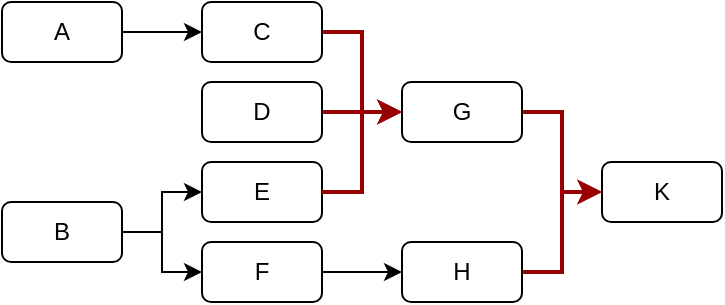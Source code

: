 <mxfile version="27.0.9">
  <diagram name="Page-1" id="uqbPvbsjopwQmjXX0QuE">
    <mxGraphModel dx="348" dy="249" grid="1" gridSize="10" guides="1" tooltips="1" connect="1" arrows="1" fold="1" page="1" pageScale="1" pageWidth="827" pageHeight="1169" math="0" shadow="0">
      <root>
        <mxCell id="0" />
        <mxCell id="1" parent="0" />
        <mxCell id="LRjVwmYhMo8ufT6HKB4R-11" style="edgeStyle=orthogonalEdgeStyle;rounded=0;orthogonalLoop=1;jettySize=auto;html=1;exitX=1;exitY=0.5;exitDx=0;exitDy=0;" parent="1" source="LRjVwmYhMo8ufT6HKB4R-2" target="LRjVwmYhMo8ufT6HKB4R-3" edge="1">
          <mxGeometry relative="1" as="geometry" />
        </mxCell>
        <mxCell id="LRjVwmYhMo8ufT6HKB4R-2" value="A" style="rounded=1;whiteSpace=wrap;html=1;" parent="1" vertex="1">
          <mxGeometry x="240" y="280" width="60" height="30" as="geometry" />
        </mxCell>
        <mxCell id="LRjVwmYhMo8ufT6HKB4R-12" style="edgeStyle=orthogonalEdgeStyle;rounded=0;orthogonalLoop=1;jettySize=auto;html=1;entryX=0;entryY=0.5;entryDx=0;entryDy=0;strokeColor=#990000;strokeWidth=2;" parent="1" source="LRjVwmYhMo8ufT6HKB4R-3" target="LRjVwmYhMo8ufT6HKB4R-6" edge="1">
          <mxGeometry relative="1" as="geometry" />
        </mxCell>
        <mxCell id="LRjVwmYhMo8ufT6HKB4R-3" value="C" style="rounded=1;whiteSpace=wrap;html=1;" parent="1" vertex="1">
          <mxGeometry x="340" y="280" width="60" height="30" as="geometry" />
        </mxCell>
        <mxCell id="LRjVwmYhMo8ufT6HKB4R-14" style="edgeStyle=orthogonalEdgeStyle;rounded=0;orthogonalLoop=1;jettySize=auto;html=1;strokeColor=#990000;strokeWidth=2;" parent="1" source="LRjVwmYhMo8ufT6HKB4R-4" target="LRjVwmYhMo8ufT6HKB4R-6" edge="1">
          <mxGeometry relative="1" as="geometry" />
        </mxCell>
        <mxCell id="LRjVwmYhMo8ufT6HKB4R-4" value="D" style="rounded=1;whiteSpace=wrap;html=1;" parent="1" vertex="1">
          <mxGeometry x="340" y="320" width="60" height="30" as="geometry" />
        </mxCell>
        <mxCell id="LRjVwmYhMo8ufT6HKB4R-5" value="E" style="rounded=1;whiteSpace=wrap;html=1;" parent="1" vertex="1">
          <mxGeometry x="340" y="360" width="60" height="30" as="geometry" />
        </mxCell>
        <mxCell id="LRjVwmYhMo8ufT6HKB4R-23" style="edgeStyle=orthogonalEdgeStyle;rounded=0;orthogonalLoop=1;jettySize=auto;html=1;entryX=0;entryY=0.5;entryDx=0;entryDy=0;strokeColor=#990000;strokeWidth=2;" parent="1" source="LRjVwmYhMo8ufT6HKB4R-6" target="LRjVwmYhMo8ufT6HKB4R-9" edge="1">
          <mxGeometry relative="1" as="geometry" />
        </mxCell>
        <mxCell id="LRjVwmYhMo8ufT6HKB4R-6" value="G" style="rounded=1;whiteSpace=wrap;html=1;" parent="1" vertex="1">
          <mxGeometry x="440" y="320" width="60" height="30" as="geometry" />
        </mxCell>
        <mxCell id="LRjVwmYhMo8ufT6HKB4R-19" style="edgeStyle=orthogonalEdgeStyle;rounded=0;orthogonalLoop=1;jettySize=auto;html=1;entryX=0;entryY=0.5;entryDx=0;entryDy=0;" parent="1" source="LRjVwmYhMo8ufT6HKB4R-7" target="LRjVwmYhMo8ufT6HKB4R-8" edge="1">
          <mxGeometry relative="1" as="geometry" />
        </mxCell>
        <mxCell id="LRjVwmYhMo8ufT6HKB4R-7" value="F" style="rounded=1;whiteSpace=wrap;html=1;" parent="1" vertex="1">
          <mxGeometry x="340" y="400" width="60" height="30" as="geometry" />
        </mxCell>
        <mxCell id="LRjVwmYhMo8ufT6HKB4R-22" style="edgeStyle=orthogonalEdgeStyle;rounded=0;orthogonalLoop=1;jettySize=auto;html=1;entryX=0;entryY=0.5;entryDx=0;entryDy=0;strokeColor=#990000;strokeWidth=2;" parent="1" source="LRjVwmYhMo8ufT6HKB4R-8" target="LRjVwmYhMo8ufT6HKB4R-9" edge="1">
          <mxGeometry relative="1" as="geometry" />
        </mxCell>
        <mxCell id="LRjVwmYhMo8ufT6HKB4R-8" value="H" style="rounded=1;whiteSpace=wrap;html=1;" parent="1" vertex="1">
          <mxGeometry x="440" y="400" width="60" height="30" as="geometry" />
        </mxCell>
        <mxCell id="LRjVwmYhMo8ufT6HKB4R-9" value="K" style="rounded=1;whiteSpace=wrap;html=1;" parent="1" vertex="1">
          <mxGeometry x="540" y="360" width="60" height="30" as="geometry" />
        </mxCell>
        <mxCell id="LRjVwmYhMo8ufT6HKB4R-16" style="edgeStyle=orthogonalEdgeStyle;rounded=0;orthogonalLoop=1;jettySize=auto;html=1;exitX=1;exitY=0.5;exitDx=0;exitDy=0;entryX=0;entryY=0.5;entryDx=0;entryDy=0;strokeColor=#990000;strokeWidth=2;" parent="1" source="LRjVwmYhMo8ufT6HKB4R-5" target="LRjVwmYhMo8ufT6HKB4R-6" edge="1">
          <mxGeometry relative="1" as="geometry">
            <mxPoint x="500" y="360" as="sourcePoint" />
            <mxPoint x="440" y="340" as="targetPoint" />
          </mxGeometry>
        </mxCell>
        <mxCell id="LRjVwmYhMo8ufT6HKB4R-25" style="edgeStyle=orthogonalEdgeStyle;rounded=0;orthogonalLoop=1;jettySize=auto;html=1;" parent="1" source="LRjVwmYhMo8ufT6HKB4R-24" target="LRjVwmYhMo8ufT6HKB4R-5" edge="1">
          <mxGeometry relative="1" as="geometry" />
        </mxCell>
        <mxCell id="LRjVwmYhMo8ufT6HKB4R-26" style="edgeStyle=orthogonalEdgeStyle;rounded=0;orthogonalLoop=1;jettySize=auto;html=1;" parent="1" source="LRjVwmYhMo8ufT6HKB4R-24" target="LRjVwmYhMo8ufT6HKB4R-7" edge="1">
          <mxGeometry relative="1" as="geometry" />
        </mxCell>
        <mxCell id="LRjVwmYhMo8ufT6HKB4R-24" value="B" style="rounded=1;whiteSpace=wrap;html=1;" parent="1" vertex="1">
          <mxGeometry x="240" y="380" width="60" height="30" as="geometry" />
        </mxCell>
      </root>
    </mxGraphModel>
  </diagram>
</mxfile>
